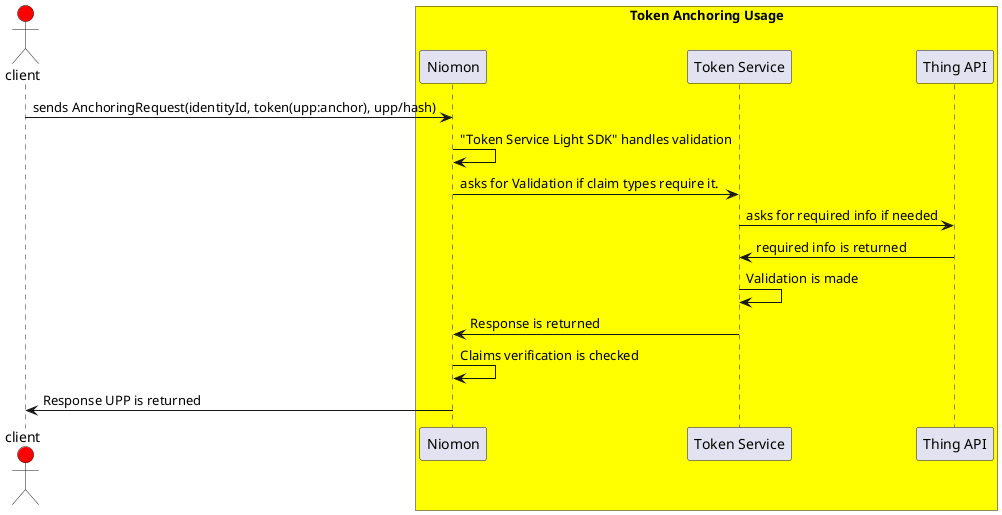 @startuml
actor client #red
box "Token Anchoring Usage" #Yellow
client->"Niomon": sends AnchoringRequest(identityId, token(upp:anchor), upp/hash)
"Niomon"->"Niomon": "Token Service Light SDK" handles validation
"Niomon"->"Token Service": asks for Validation if claim types require it.
"Token Service"->"Thing API": asks for required info if needed
"Thing API"->"Token Service": required info is returned
"Token Service"->"Token Service": Validation is made
"Token Service"->"Niomon": Response is returned
"Niomon"->"Niomon": Claims verification is checked
"Niomon"->client: Response UPP is returned
end box
@enduml
